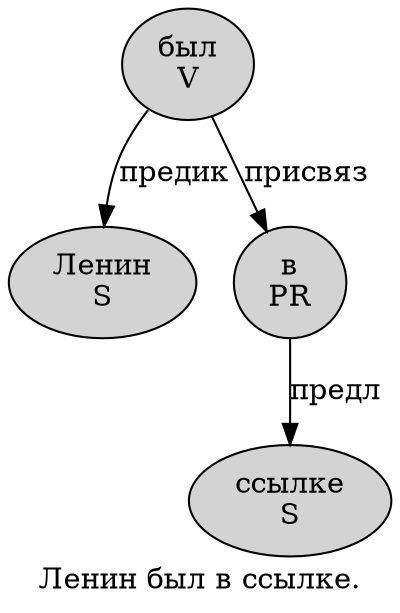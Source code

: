digraph SENTENCE_1338 {
	graph [label="Ленин был в ссылке."]
	node [style=filled]
		0 [label="Ленин
S" color="" fillcolor=lightgray penwidth=1 shape=ellipse]
		1 [label="был
V" color="" fillcolor=lightgray penwidth=1 shape=ellipse]
		2 [label="в
PR" color="" fillcolor=lightgray penwidth=1 shape=ellipse]
		3 [label="ссылке
S" color="" fillcolor=lightgray penwidth=1 shape=ellipse]
			2 -> 3 [label="предл"]
			1 -> 0 [label="предик"]
			1 -> 2 [label="присвяз"]
}